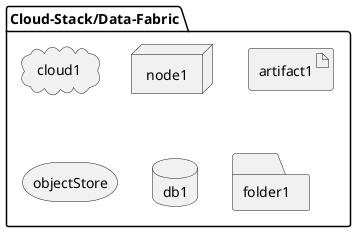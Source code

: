 @startuml

package  "Cloud-Stack/Data-Fabric" {
  cloud cloud1
  node node1
  artifact artifact1
  storage objectStore
  database db1
  folder folder1
}

@enduml
